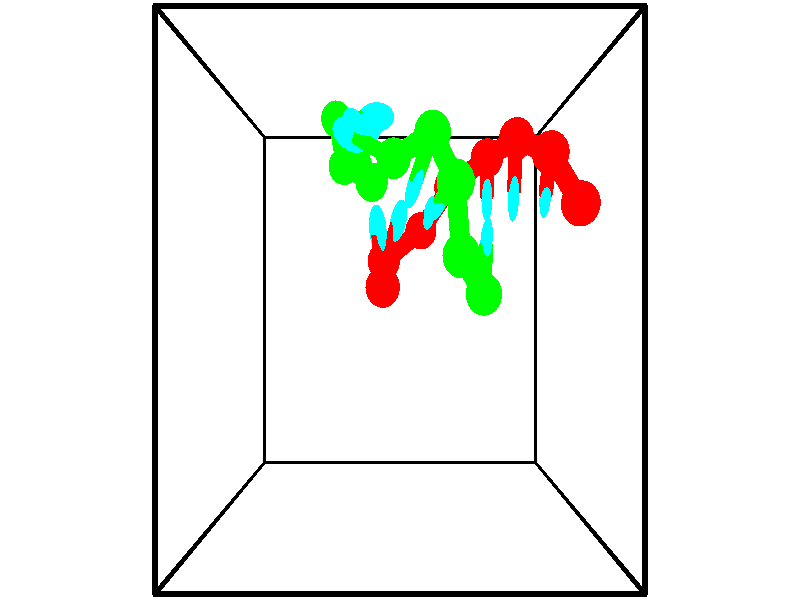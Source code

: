 // switches for output
#declare DRAW_BASES = 1; // possible values are 0, 1; only relevant for DNA ribbons
#declare DRAW_BASES_TYPE = 3; // possible values are 1, 2, 3; only relevant for DNA ribbons
#declare DRAW_FOG = 0; // set to 1 to enable fog

#include "colors.inc"

#include "transforms.inc"
background { rgb <1, 1, 1>}

#default {
   normal{
       ripples 0.25
       frequency 0.20
       turbulence 0.2
       lambda 5
   }
	finish {
		phong 0.1
		phong_size 40.
	}
}

// original window dimensions: 1024x640


// camera settings

camera {
	sky <-0, 1, 0>
	up <-0, 1, 0>
	right 1.6 * <1, 0, 0>
	location <2.5, 2.5, 11.1562>
	look_at <2.5, 2.5, 2.5>
	direction <0, 0, -8.6562>
	angle 67.0682
}


# declare cpy_camera_pos = <2.5, 2.5, 11.1562>;
# if (DRAW_FOG = 1)
fog {
	fog_type 2
	up vnormalize(cpy_camera_pos)
	color rgbt<1,1,1,0.3>
	distance 1e-5
	fog_alt 3e-3
	fog_offset 4
}
# end


// LIGHTS

# declare lum = 6;
global_settings {
	ambient_light rgb lum * <0.05, 0.05, 0.05>
	max_trace_level 15
}# declare cpy_direct_light_amount = 0.25;
light_source
{	1000 * <-1, -1, 1>,
	rgb lum * cpy_direct_light_amount
	parallel
}

light_source
{	1000 * <1, 1, -1>,
	rgb lum * cpy_direct_light_amount
	parallel
}

// strand 0

// nucleotide -1

// particle -1
sphere {
	<4.869211, 3.555163, 3.239020> 0.250000
	pigment { color rgbt <1,0,0,0> }
	no_shadow
}
cylinder {
	<4.938843, 3.652599, 2.857368>,  <4.980622, 3.711061, 2.628378>, 0.100000
	pigment { color rgbt <1,0,0,0> }
	no_shadow
}
cylinder {
	<4.938843, 3.652599, 2.857368>,  <4.869211, 3.555163, 3.239020>, 0.100000
	pigment { color rgbt <1,0,0,0> }
	no_shadow
}

// particle -1
sphere {
	<4.938843, 3.652599, 2.857368> 0.100000
	pigment { color rgbt <1,0,0,0> }
	no_shadow
}
sphere {
	0, 1
	scale<0.080000,0.200000,0.300000>
	matrix <-0.965318, -0.149234, -0.214221,
		-0.194571, 0.958328, 0.209164,
		0.174079, 0.243591, -0.954128,
		4.991066, 3.725677, 2.571130>
	pigment { color rgbt <0,1,1,0> }
	no_shadow
}
cylinder {
	<4.557865, 4.176176, 2.910339>,  <4.869211, 3.555163, 3.239020>, 0.130000
	pigment { color rgbt <1,0,0,0> }
	no_shadow
}

// nucleotide -1

// particle -1
sphere {
	<4.557865, 4.176176, 2.910339> 0.250000
	pigment { color rgbt <1,0,0,0> }
	no_shadow
}
cylinder {
	<4.592339, 3.933453, 2.594275>,  <4.613023, 3.787819, 2.404636>, 0.100000
	pigment { color rgbt <1,0,0,0> }
	no_shadow
}
cylinder {
	<4.592339, 3.933453, 2.594275>,  <4.557865, 4.176176, 2.910339>, 0.100000
	pigment { color rgbt <1,0,0,0> }
	no_shadow
}

// particle -1
sphere {
	<4.592339, 3.933453, 2.594275> 0.100000
	pigment { color rgbt <1,0,0,0> }
	no_shadow
}
sphere {
	0, 1
	scale<0.080000,0.200000,0.300000>
	matrix <-0.985411, 0.064910, -0.157328,
		0.146758, 0.792194, -0.592361,
		0.086184, -0.606808, -0.790162,
		4.618194, 3.751410, 2.357226>
	pigment { color rgbt <0,1,1,0> }
	no_shadow
}
cylinder {
	<4.177188, 4.437947, 2.462776>,  <4.557865, 4.176176, 2.910339>, 0.130000
	pigment { color rgbt <1,0,0,0> }
	no_shadow
}

// nucleotide -1

// particle -1
sphere {
	<4.177188, 4.437947, 2.462776> 0.250000
	pigment { color rgbt <1,0,0,0> }
	no_shadow
}
cylinder {
	<4.171181, 4.048550, 2.371489>,  <4.167576, 3.814911, 2.316716>, 0.100000
	pigment { color rgbt <1,0,0,0> }
	no_shadow
}
cylinder {
	<4.171181, 4.048550, 2.371489>,  <4.177188, 4.437947, 2.462776>, 0.100000
	pigment { color rgbt <1,0,0,0> }
	no_shadow
}

// particle -1
sphere {
	<4.171181, 4.048550, 2.371489> 0.100000
	pigment { color rgbt <1,0,0,0> }
	no_shadow
}
sphere {
	0, 1
	scale<0.080000,0.200000,0.300000>
	matrix <-0.991537, 0.043935, -0.122162,
		0.128951, 0.224453, -0.965915,
		-0.015017, -0.973494, -0.228219,
		4.166676, 3.756501, 2.303023>
	pigment { color rgbt <0,1,1,0> }
	no_shadow
}
cylinder {
	<3.846246, 4.332525, 1.801873>,  <4.177188, 4.437947, 2.462776>, 0.130000
	pigment { color rgbt <1,0,0,0> }
	no_shadow
}

// nucleotide -1

// particle -1
sphere {
	<3.846246, 4.332525, 1.801873> 0.250000
	pigment { color rgbt <1,0,0,0> }
	no_shadow
}
cylinder {
	<3.816208, 3.995598, 2.015362>,  <3.798185, 3.793441, 2.143455>, 0.100000
	pigment { color rgbt <1,0,0,0> }
	no_shadow
}
cylinder {
	<3.816208, 3.995598, 2.015362>,  <3.846246, 4.332525, 1.801873>, 0.100000
	pigment { color rgbt <1,0,0,0> }
	no_shadow
}

// particle -1
sphere {
	<3.816208, 3.995598, 2.015362> 0.100000
	pigment { color rgbt <1,0,0,0> }
	no_shadow
}
sphere {
	0, 1
	scale<0.080000,0.200000,0.300000>
	matrix <-0.994767, 0.026098, -0.098775,
		0.069271, -0.538348, -0.839871,
		-0.075094, -0.842318, 0.533723,
		3.793680, 3.742902, 2.175479>
	pigment { color rgbt <0,1,1,0> }
	no_shadow
}
cylinder {
	<3.302192, 4.018236, 1.430425>,  <3.846246, 4.332525, 1.801873>, 0.130000
	pigment { color rgbt <1,0,0,0> }
	no_shadow
}

// nucleotide -1

// particle -1
sphere {
	<3.302192, 4.018236, 1.430425> 0.250000
	pigment { color rgbt <1,0,0,0> }
	no_shadow
}
cylinder {
	<3.325928, 3.797943, 1.763453>,  <3.340169, 3.665767, 1.963269>, 0.100000
	pigment { color rgbt <1,0,0,0> }
	no_shadow
}
cylinder {
	<3.325928, 3.797943, 1.763453>,  <3.302192, 4.018236, 1.430425>, 0.100000
	pigment { color rgbt <1,0,0,0> }
	no_shadow
}

// particle -1
sphere {
	<3.325928, 3.797943, 1.763453> 0.100000
	pigment { color rgbt <1,0,0,0> }
	no_shadow
}
sphere {
	0, 1
	scale<0.080000,0.200000,0.300000>
	matrix <-0.996209, 0.020482, 0.084551,
		-0.063618, -0.834430, -0.547430,
		0.059339, -0.550733, 0.832569,
		3.343729, 3.632723, 2.013223>
	pigment { color rgbt <0,1,1,0> }
	no_shadow
}
cylinder {
	<2.838148, 3.431537, 1.398100>,  <3.302192, 4.018236, 1.430425>, 0.130000
	pigment { color rgbt <1,0,0,0> }
	no_shadow
}

// nucleotide -1

// particle -1
sphere {
	<2.838148, 3.431537, 1.398100> 0.250000
	pigment { color rgbt <1,0,0,0> }
	no_shadow
}
cylinder {
	<2.899185, 3.522419, 1.782827>,  <2.935807, 3.576948, 2.013664>, 0.100000
	pigment { color rgbt <1,0,0,0> }
	no_shadow
}
cylinder {
	<2.899185, 3.522419, 1.782827>,  <2.838148, 3.431537, 1.398100>, 0.100000
	pigment { color rgbt <1,0,0,0> }
	no_shadow
}

// particle -1
sphere {
	<2.899185, 3.522419, 1.782827> 0.100000
	pigment { color rgbt <1,0,0,0> }
	no_shadow
}
sphere {
	0, 1
	scale<0.080000,0.200000,0.300000>
	matrix <-0.981088, 0.152100, 0.119720,
		-0.119091, -0.961896, 0.246116,
		0.152592, 0.227204, 0.961818,
		2.944963, 3.590580, 2.071373>
	pigment { color rgbt <0,1,1,0> }
	no_shadow
}
cylinder {
	<2.247024, 3.003343, 1.733119>,  <2.838148, 3.431537, 1.398100>, 0.130000
	pigment { color rgbt <1,0,0,0> }
	no_shadow
}

// nucleotide -1

// particle -1
sphere {
	<2.247024, 3.003343, 1.733119> 0.250000
	pigment { color rgbt <1,0,0,0> }
	no_shadow
}
cylinder {
	<2.376221, 3.274284, 1.997503>,  <2.453739, 3.436849, 2.156134>, 0.100000
	pigment { color rgbt <1,0,0,0> }
	no_shadow
}
cylinder {
	<2.376221, 3.274284, 1.997503>,  <2.247024, 3.003343, 1.733119>, 0.100000
	pigment { color rgbt <1,0,0,0> }
	no_shadow
}

// particle -1
sphere {
	<2.376221, 3.274284, 1.997503> 0.100000
	pigment { color rgbt <1,0,0,0> }
	no_shadow
}
sphere {
	0, 1
	scale<0.080000,0.200000,0.300000>
	matrix <-0.906496, 0.020758, 0.421705,
		0.271923, -0.735365, 0.620723,
		0.322992, 0.677354, 0.660960,
		2.473118, 3.477490, 2.195791>
	pigment { color rgbt <0,1,1,0> }
	no_shadow
}
cylinder {
	<2.247779, 2.655215, 2.363900>,  <2.247024, 3.003343, 1.733119>, 0.130000
	pigment { color rgbt <1,0,0,0> }
	no_shadow
}

// nucleotide -1

// particle -1
sphere {
	<2.247779, 2.655215, 2.363900> 0.250000
	pigment { color rgbt <1,0,0,0> }
	no_shadow
}
cylinder {
	<2.207954, 3.051590, 2.399965>,  <2.184060, 3.289415, 2.421605>, 0.100000
	pigment { color rgbt <1,0,0,0> }
	no_shadow
}
cylinder {
	<2.207954, 3.051590, 2.399965>,  <2.247779, 2.655215, 2.363900>, 0.100000
	pigment { color rgbt <1,0,0,0> }
	no_shadow
}

// particle -1
sphere {
	<2.207954, 3.051590, 2.399965> 0.100000
	pigment { color rgbt <1,0,0,0> }
	no_shadow
}
sphere {
	0, 1
	scale<0.080000,0.200000,0.300000>
	matrix <-0.828903, -0.132726, 0.543419,
		0.550461, -0.020634, 0.834606,
		-0.099561, 0.990938, 0.090164,
		2.178086, 3.348871, 2.427015>
	pigment { color rgbt <0,1,1,0> }
	no_shadow
}
// strand 1

// nucleotide -1

// particle -1
sphere {
	<1.435322, 5.021180, 1.062366> 0.250000
	pigment { color rgbt <0,1,0,0> }
	no_shadow
}
cylinder {
	<1.822197, 5.010269, 1.163403>,  <2.054322, 5.003723, 1.224025>, 0.100000
	pigment { color rgbt <0,1,0,0> }
	no_shadow
}
cylinder {
	<1.822197, 5.010269, 1.163403>,  <1.435322, 5.021180, 1.062366>, 0.100000
	pigment { color rgbt <0,1,0,0> }
	no_shadow
}

// particle -1
sphere {
	<1.822197, 5.010269, 1.163403> 0.100000
	pigment { color rgbt <0,1,0,0> }
	no_shadow
}
sphere {
	0, 1
	scale<0.080000,0.200000,0.300000>
	matrix <-0.244176, -0.374435, 0.894526,
		0.070179, -0.926852, -0.368809,
		0.967188, -0.027277, 0.252593,
		2.112354, 5.002086, 1.239180>
	pigment { color rgbt <0,1,1,0> }
	no_shadow
}
cylinder {
	<1.580002, 4.326033, 1.250505>,  <1.435322, 5.021180, 1.062366>, 0.130000
	pigment { color rgbt <0,1,0,0> }
	no_shadow
}

// nucleotide -1

// particle -1
sphere {
	<1.580002, 4.326033, 1.250505> 0.250000
	pigment { color rgbt <0,1,0,0> }
	no_shadow
}
cylinder {
	<1.824791, 4.588650, 1.426888>,  <1.971664, 4.746220, 1.532717>, 0.100000
	pigment { color rgbt <0,1,0,0> }
	no_shadow
}
cylinder {
	<1.824791, 4.588650, 1.426888>,  <1.580002, 4.326033, 1.250505>, 0.100000
	pigment { color rgbt <0,1,0,0> }
	no_shadow
}

// particle -1
sphere {
	<1.824791, 4.588650, 1.426888> 0.100000
	pigment { color rgbt <0,1,0,0> }
	no_shadow
}
sphere {
	0, 1
	scale<0.080000,0.200000,0.300000>
	matrix <-0.246840, -0.371143, 0.895166,
		0.751373, -0.656662, -0.065068,
		0.611971, 0.656542, 0.440957,
		2.008382, 4.785613, 1.559175>
	pigment { color rgbt <0,1,1,0> }
	no_shadow
}
cylinder {
	<2.057962, 4.028474, 1.743786>,  <1.580002, 4.326033, 1.250505>, 0.130000
	pigment { color rgbt <0,1,0,0> }
	no_shadow
}

// nucleotide -1

// particle -1
sphere {
	<2.057962, 4.028474, 1.743786> 0.250000
	pigment { color rgbt <0,1,0,0> }
	no_shadow
}
cylinder {
	<1.912735, 4.394146, 1.815849>,  <1.825599, 4.613549, 1.859087>, 0.100000
	pigment { color rgbt <0,1,0,0> }
	no_shadow
}
cylinder {
	<1.912735, 4.394146, 1.815849>,  <2.057962, 4.028474, 1.743786>, 0.100000
	pigment { color rgbt <0,1,0,0> }
	no_shadow
}

// particle -1
sphere {
	<1.912735, 4.394146, 1.815849> 0.100000
	pigment { color rgbt <0,1,0,0> }
	no_shadow
}
sphere {
	0, 1
	scale<0.080000,0.200000,0.300000>
	matrix <-0.264528, -0.286526, 0.920830,
		0.893424, 0.286667, 0.345854,
		-0.363068, 0.914180, 0.180158,
		1.803815, 4.668400, 1.869897>
	pigment { color rgbt <0,1,1,0> }
	no_shadow
}
cylinder {
	<2.405428, 4.227263, 2.320063>,  <2.057962, 4.028474, 1.743786>, 0.130000
	pigment { color rgbt <0,1,0,0> }
	no_shadow
}

// nucleotide -1

// particle -1
sphere {
	<2.405428, 4.227263, 2.320063> 0.250000
	pigment { color rgbt <0,1,0,0> }
	no_shadow
}
cylinder {
	<2.046959, 4.401062, 2.284092>,  <1.831878, 4.505342, 2.262509>, 0.100000
	pigment { color rgbt <0,1,0,0> }
	no_shadow
}
cylinder {
	<2.046959, 4.401062, 2.284092>,  <2.405428, 4.227263, 2.320063>, 0.100000
	pigment { color rgbt <0,1,0,0> }
	no_shadow
}

// particle -1
sphere {
	<2.046959, 4.401062, 2.284092> 0.100000
	pigment { color rgbt <0,1,0,0> }
	no_shadow
}
sphere {
	0, 1
	scale<0.080000,0.200000,0.300000>
	matrix <-0.261781, -0.354114, 0.897816,
		0.358255, 0.828139, 0.431090,
		-0.896172, 0.434498, -0.089928,
		1.778107, 4.531412, 2.257113>
	pigment { color rgbt <0,1,1,0> }
	no_shadow
}
cylinder {
	<2.944502, 4.404444, 2.928645>,  <2.405428, 4.227263, 2.320063>, 0.130000
	pigment { color rgbt <0,1,0,0> }
	no_shadow
}

// nucleotide -1

// particle -1
sphere {
	<2.944502, 4.404444, 2.928645> 0.250000
	pigment { color rgbt <0,1,0,0> }
	no_shadow
}
cylinder {
	<2.806366, 4.092983, 2.719097>,  <2.723485, 3.906106, 2.593368>, 0.100000
	pigment { color rgbt <0,1,0,0> }
	no_shadow
}
cylinder {
	<2.806366, 4.092983, 2.719097>,  <2.944502, 4.404444, 2.928645>, 0.100000
	pigment { color rgbt <0,1,0,0> }
	no_shadow
}

// particle -1
sphere {
	<2.806366, 4.092983, 2.719097> 0.100000
	pigment { color rgbt <0,1,0,0> }
	no_shadow
}
sphere {
	0, 1
	scale<0.080000,0.200000,0.300000>
	matrix <0.924170, -0.185056, -0.334161,
		0.163250, -0.599545, 0.783515,
		-0.345339, -0.778653, -0.523871,
		2.702764, 3.859387, 2.561936>
	pigment { color rgbt <0,1,1,0> }
	no_shadow
}
cylinder {
	<3.227589, 3.786578, 3.269417>,  <2.944502, 4.404444, 2.928645>, 0.130000
	pigment { color rgbt <0,1,0,0> }
	no_shadow
}

// nucleotide -1

// particle -1
sphere {
	<3.227589, 3.786578, 3.269417> 0.250000
	pigment { color rgbt <0,1,0,0> }
	no_shadow
}
cylinder {
	<3.125854, 3.702179, 2.891890>,  <3.064814, 3.651540, 2.665373>, 0.100000
	pigment { color rgbt <0,1,0,0> }
	no_shadow
}
cylinder {
	<3.125854, 3.702179, 2.891890>,  <3.227589, 3.786578, 3.269417>, 0.100000
	pigment { color rgbt <0,1,0,0> }
	no_shadow
}

// particle -1
sphere {
	<3.125854, 3.702179, 2.891890> 0.100000
	pigment { color rgbt <0,1,0,0> }
	no_shadow
}
sphere {
	0, 1
	scale<0.080000,0.200000,0.300000>
	matrix <0.921143, -0.350163, -0.169945,
		-0.294632, -0.912615, 0.283419,
		-0.254337, -0.210998, -0.943818,
		3.049553, 3.638880, 2.608744>
	pigment { color rgbt <0,1,1,0> }
	no_shadow
}
cylinder {
	<3.315895, 2.991308, 3.126878>,  <3.227589, 3.786578, 3.269417>, 0.130000
	pigment { color rgbt <0,1,0,0> }
	no_shadow
}

// nucleotide -1

// particle -1
sphere {
	<3.315895, 2.991308, 3.126878> 0.250000
	pigment { color rgbt <0,1,0,0> }
	no_shadow
}
cylinder {
	<3.343666, 3.193275, 2.782730>,  <3.360329, 3.314456, 2.576241>, 0.100000
	pigment { color rgbt <0,1,0,0> }
	no_shadow
}
cylinder {
	<3.343666, 3.193275, 2.782730>,  <3.315895, 2.991308, 3.126878>, 0.100000
	pigment { color rgbt <0,1,0,0> }
	no_shadow
}

// particle -1
sphere {
	<3.343666, 3.193275, 2.782730> 0.100000
	pigment { color rgbt <0,1,0,0> }
	no_shadow
}
sphere {
	0, 1
	scale<0.080000,0.200000,0.300000>
	matrix <0.947465, -0.303312, -0.101547,
		-0.312234, -0.808121, -0.499450,
		0.069427, 0.504918, -0.860371,
		3.364494, 3.344751, 2.524619>
	pigment { color rgbt <0,1,1,0> }
	no_shadow
}
cylinder {
	<3.667724, 2.568048, 2.745800>,  <3.315895, 2.991308, 3.126878>, 0.130000
	pigment { color rgbt <0,1,0,0> }
	no_shadow
}

// nucleotide -1

// particle -1
sphere {
	<3.667724, 2.568048, 2.745800> 0.250000
	pigment { color rgbt <0,1,0,0> }
	no_shadow
}
cylinder {
	<3.710922, 2.935215, 2.593084>,  <3.736841, 3.155515, 2.501455>, 0.100000
	pigment { color rgbt <0,1,0,0> }
	no_shadow
}
cylinder {
	<3.710922, 2.935215, 2.593084>,  <3.667724, 2.568048, 2.745800>, 0.100000
	pigment { color rgbt <0,1,0,0> }
	no_shadow
}

// particle -1
sphere {
	<3.710922, 2.935215, 2.593084> 0.100000
	pigment { color rgbt <0,1,0,0> }
	no_shadow
}
sphere {
	0, 1
	scale<0.080000,0.200000,0.300000>
	matrix <0.990783, -0.130964, -0.034612,
		-0.081772, -0.374532, -0.923601,
		0.107995, 0.917918, -0.381789,
		3.743321, 3.210590, 2.478548>
	pigment { color rgbt <0,1,1,0> }
	no_shadow
}
// box output
cylinder {
	<0.000000, 0.000000, 0.000000>,  <5.000000, 0.000000, 0.000000>, 0.025000
	pigment { color rgbt <0,0,0,0> }
	no_shadow
}
cylinder {
	<0.000000, 0.000000, 0.000000>,  <0.000000, 5.000000, 0.000000>, 0.025000
	pigment { color rgbt <0,0,0,0> }
	no_shadow
}
cylinder {
	<0.000000, 0.000000, 0.000000>,  <0.000000, 0.000000, 5.000000>, 0.025000
	pigment { color rgbt <0,0,0,0> }
	no_shadow
}
cylinder {
	<5.000000, 5.000000, 5.000000>,  <0.000000, 5.000000, 5.000000>, 0.025000
	pigment { color rgbt <0,0,0,0> }
	no_shadow
}
cylinder {
	<5.000000, 5.000000, 5.000000>,  <5.000000, 0.000000, 5.000000>, 0.025000
	pigment { color rgbt <0,0,0,0> }
	no_shadow
}
cylinder {
	<5.000000, 5.000000, 5.000000>,  <5.000000, 5.000000, 0.000000>, 0.025000
	pigment { color rgbt <0,0,0,0> }
	no_shadow
}
cylinder {
	<0.000000, 0.000000, 5.000000>,  <0.000000, 5.000000, 5.000000>, 0.025000
	pigment { color rgbt <0,0,0,0> }
	no_shadow
}
cylinder {
	<0.000000, 0.000000, 5.000000>,  <5.000000, 0.000000, 5.000000>, 0.025000
	pigment { color rgbt <0,0,0,0> }
	no_shadow
}
cylinder {
	<5.000000, 5.000000, 0.000000>,  <0.000000, 5.000000, 0.000000>, 0.025000
	pigment { color rgbt <0,0,0,0> }
	no_shadow
}
cylinder {
	<5.000000, 5.000000, 0.000000>,  <5.000000, 0.000000, 0.000000>, 0.025000
	pigment { color rgbt <0,0,0,0> }
	no_shadow
}
cylinder {
	<5.000000, 0.000000, 5.000000>,  <5.000000, 0.000000, 0.000000>, 0.025000
	pigment { color rgbt <0,0,0,0> }
	no_shadow
}
cylinder {
	<0.000000, 5.000000, 0.000000>,  <0.000000, 5.000000, 5.000000>, 0.025000
	pigment { color rgbt <0,0,0,0> }
	no_shadow
}
// end of box output
